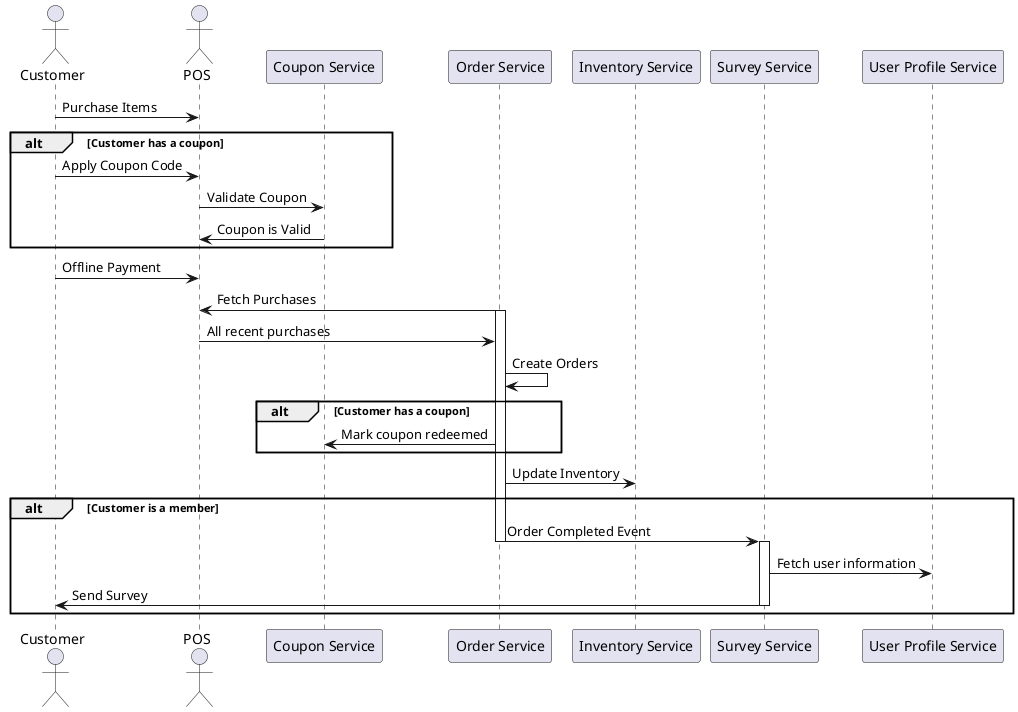 @startuml
actor Customer as Cu
actor POS

participant "Coupon Service" as Co
participant "Order Service" as O
participant "Inventory Service" as I
participant "Survey Service" as S
participant "User Profile Service" as U

Cu -> POS: Purchase Items
alt Customer has a coupon
  Cu -> POS: Apply Coupon Code
  POS -> Co: Validate Coupon
  Co -> POS: Coupon is Valid
end
Cu -> POS: Offline Payment

O -> POS: Fetch Purchases
activate O
POS -> O: All recent purchases
O -> O: Create Orders
alt Customer has a coupon
  O -> Co: Mark coupon redeemed
end
 O -> I: Update Inventory

alt Customer is a member
 O -> S: Order Completed Event
deactivate O
  activate S
   S -> U: Fetch user information
   S -> Cu: Send Survey
  deactivate S
 end
@enduml
